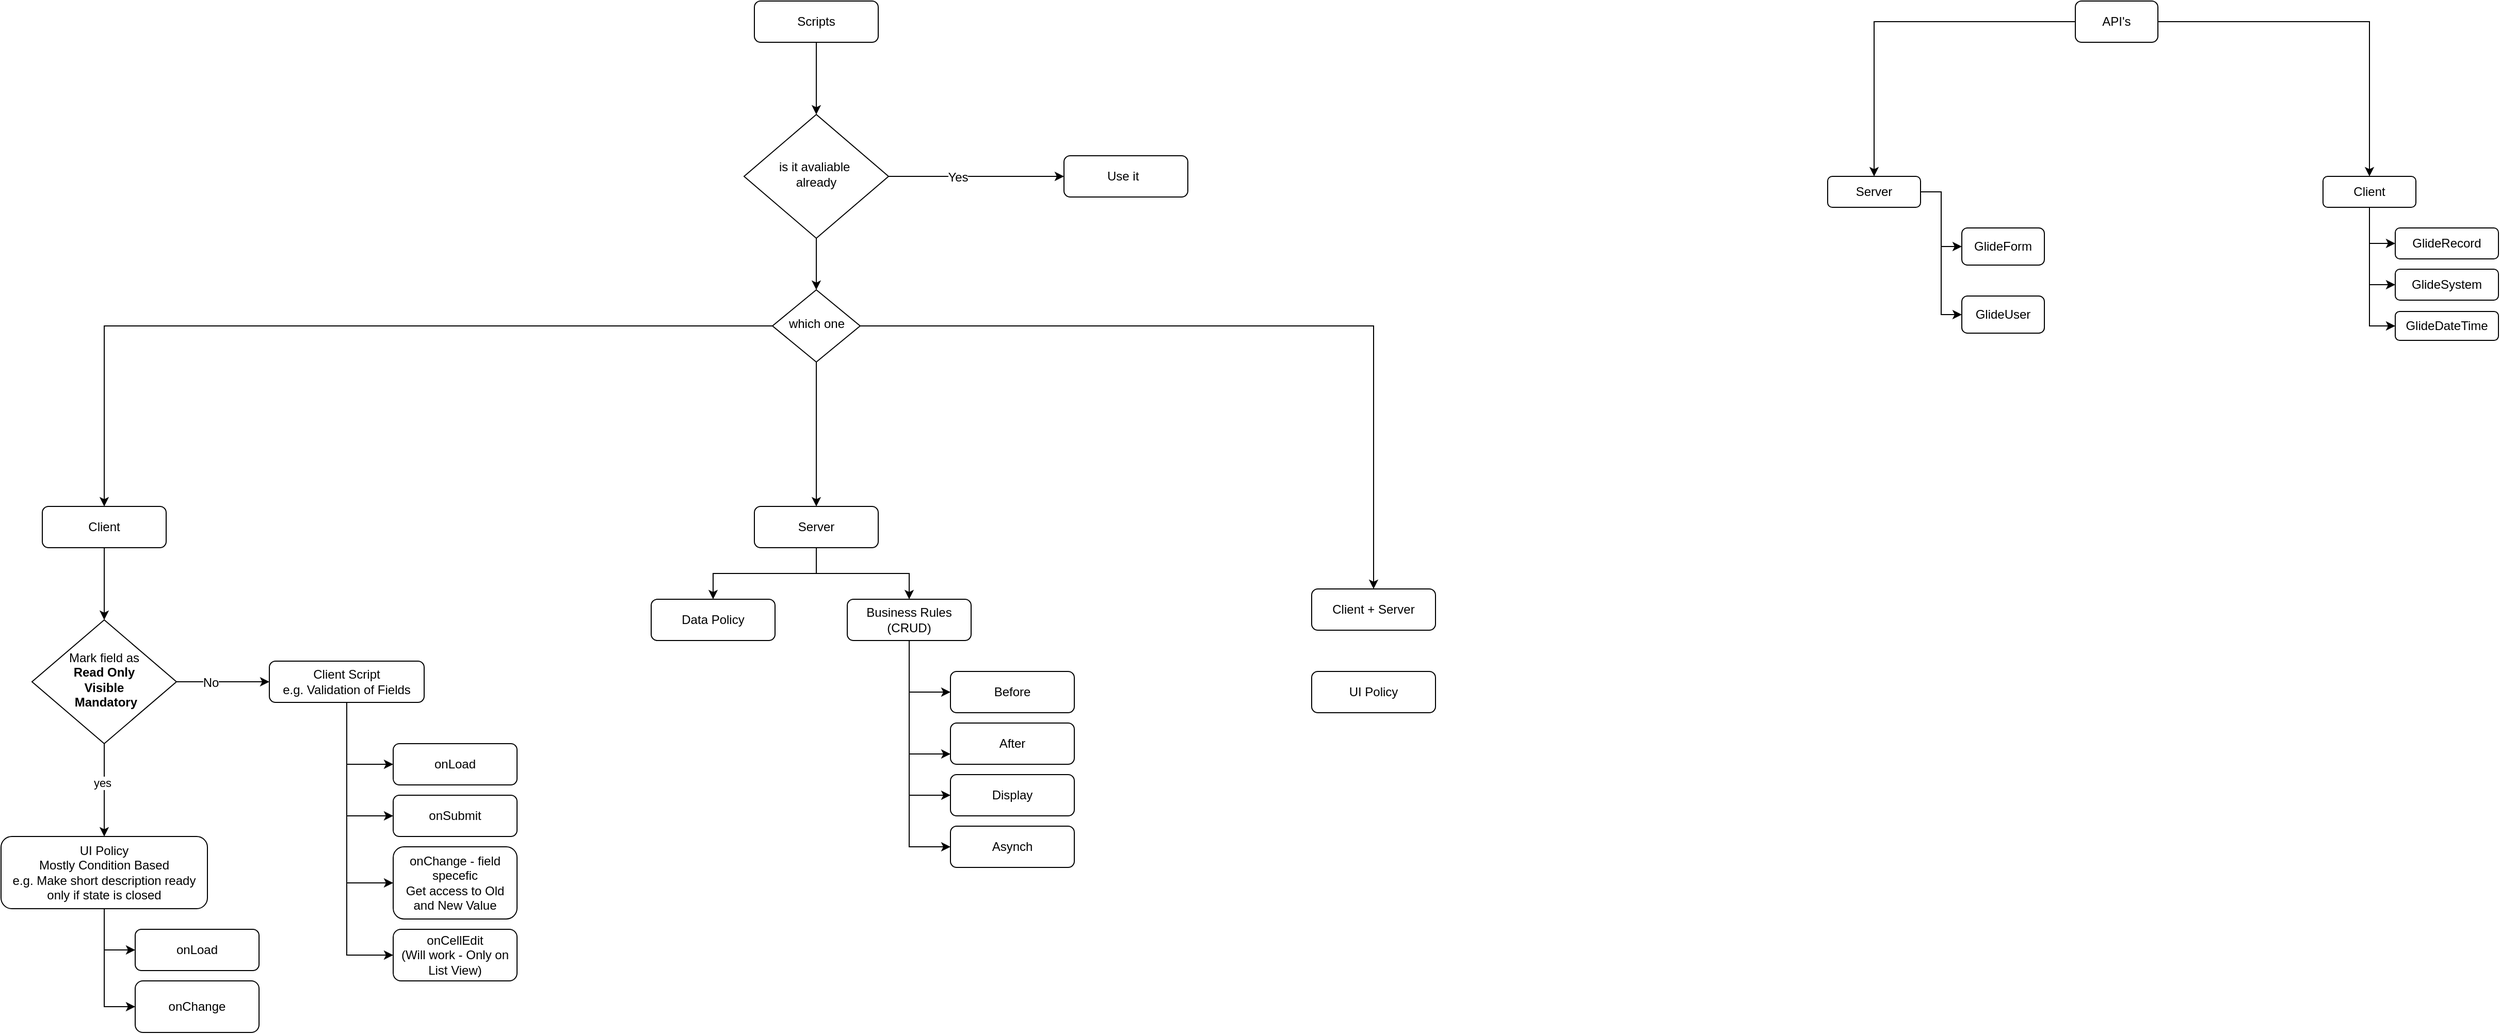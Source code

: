 <mxfile version="14.8.6" type="github">
  <diagram id="C5RBs43oDa-KdzZeNtuy" name="Page-1">
    <mxGraphModel dx="2997" dy="2835" grid="1" gridSize="10" guides="1" tooltips="1" connect="1" arrows="1" fold="1" page="1" pageScale="1" pageWidth="827" pageHeight="1169" math="0" shadow="0">
      <root>
        <mxCell id="WIyWlLk6GJQsqaUBKTNV-0" />
        <mxCell id="WIyWlLk6GJQsqaUBKTNV-1" parent="WIyWlLk6GJQsqaUBKTNV-0" />
        <mxCell id="L8qGTq4r2M4f-Qta4Gik-13" style="edgeStyle=orthogonalEdgeStyle;rounded=0;orthogonalLoop=1;jettySize=auto;html=1;entryX=0.5;entryY=0;entryDx=0;entryDy=0;" edge="1" parent="WIyWlLk6GJQsqaUBKTNV-1" source="L8qGTq4r2M4f-Qta4Gik-1" target="L8qGTq4r2M4f-Qta4Gik-4">
          <mxGeometry relative="1" as="geometry" />
        </mxCell>
        <mxCell id="L8qGTq4r2M4f-Qta4Gik-14" style="edgeStyle=orthogonalEdgeStyle;rounded=0;orthogonalLoop=1;jettySize=auto;html=1;entryX=0.5;entryY=0;entryDx=0;entryDy=0;" edge="1" parent="WIyWlLk6GJQsqaUBKTNV-1" source="L8qGTq4r2M4f-Qta4Gik-1" target="L8qGTq4r2M4f-Qta4Gik-2">
          <mxGeometry relative="1" as="geometry" />
        </mxCell>
        <mxCell id="L8qGTq4r2M4f-Qta4Gik-1" value="Server" style="rounded=1;whiteSpace=wrap;html=1;fontSize=12;glass=0;strokeWidth=1;shadow=0;" vertex="1" parent="WIyWlLk6GJQsqaUBKTNV-1">
          <mxGeometry x="780" y="-160" width="120" height="40" as="geometry" />
        </mxCell>
        <mxCell id="L8qGTq4r2M4f-Qta4Gik-2" value="Data Policy" style="rounded=1;whiteSpace=wrap;html=1;fontSize=12;glass=0;strokeWidth=1;shadow=0;" vertex="1" parent="WIyWlLk6GJQsqaUBKTNV-1">
          <mxGeometry x="680" y="-70" width="120" height="40" as="geometry" />
        </mxCell>
        <mxCell id="L8qGTq4r2M4f-Qta4Gik-3" value="After" style="rounded=1;whiteSpace=wrap;html=1;fontSize=12;glass=0;strokeWidth=1;shadow=0;" vertex="1" parent="WIyWlLk6GJQsqaUBKTNV-1">
          <mxGeometry x="970" y="50" width="120" height="40" as="geometry" />
        </mxCell>
        <mxCell id="L8qGTq4r2M4f-Qta4Gik-9" style="edgeStyle=orthogonalEdgeStyle;rounded=0;orthogonalLoop=1;jettySize=auto;html=1;entryX=0;entryY=0.5;entryDx=0;entryDy=0;" edge="1" parent="WIyWlLk6GJQsqaUBKTNV-1" source="L8qGTq4r2M4f-Qta4Gik-4" target="L8qGTq4r2M4f-Qta4Gik-5">
          <mxGeometry relative="1" as="geometry" />
        </mxCell>
        <mxCell id="L8qGTq4r2M4f-Qta4Gik-10" style="edgeStyle=orthogonalEdgeStyle;rounded=0;orthogonalLoop=1;jettySize=auto;html=1;entryX=0;entryY=0.75;entryDx=0;entryDy=0;" edge="1" parent="WIyWlLk6GJQsqaUBKTNV-1" source="L8qGTq4r2M4f-Qta4Gik-4" target="L8qGTq4r2M4f-Qta4Gik-3">
          <mxGeometry relative="1" as="geometry" />
        </mxCell>
        <mxCell id="L8qGTq4r2M4f-Qta4Gik-11" style="edgeStyle=orthogonalEdgeStyle;rounded=0;orthogonalLoop=1;jettySize=auto;html=1;entryX=0;entryY=0.5;entryDx=0;entryDy=0;" edge="1" parent="WIyWlLk6GJQsqaUBKTNV-1" source="L8qGTq4r2M4f-Qta4Gik-4" target="L8qGTq4r2M4f-Qta4Gik-7">
          <mxGeometry relative="1" as="geometry" />
        </mxCell>
        <mxCell id="L8qGTq4r2M4f-Qta4Gik-12" style="edgeStyle=orthogonalEdgeStyle;rounded=0;orthogonalLoop=1;jettySize=auto;html=1;entryX=0;entryY=0.5;entryDx=0;entryDy=0;" edge="1" parent="WIyWlLk6GJQsqaUBKTNV-1" source="L8qGTq4r2M4f-Qta4Gik-4" target="L8qGTq4r2M4f-Qta4Gik-6">
          <mxGeometry relative="1" as="geometry" />
        </mxCell>
        <mxCell id="L8qGTq4r2M4f-Qta4Gik-4" value="Business Rules&lt;br&gt;(CRUD)" style="rounded=1;whiteSpace=wrap;html=1;fontSize=12;glass=0;strokeWidth=1;shadow=0;" vertex="1" parent="WIyWlLk6GJQsqaUBKTNV-1">
          <mxGeometry x="870" y="-70" width="120" height="40" as="geometry" />
        </mxCell>
        <mxCell id="L8qGTq4r2M4f-Qta4Gik-5" value="Before" style="rounded=1;whiteSpace=wrap;html=1;fontSize=12;glass=0;strokeWidth=1;shadow=0;" vertex="1" parent="WIyWlLk6GJQsqaUBKTNV-1">
          <mxGeometry x="970" width="120" height="40" as="geometry" />
        </mxCell>
        <mxCell id="L8qGTq4r2M4f-Qta4Gik-6" value="Asynch" style="rounded=1;whiteSpace=wrap;html=1;fontSize=12;glass=0;strokeWidth=1;shadow=0;" vertex="1" parent="WIyWlLk6GJQsqaUBKTNV-1">
          <mxGeometry x="970" y="150" width="120" height="40" as="geometry" />
        </mxCell>
        <mxCell id="L8qGTq4r2M4f-Qta4Gik-7" value="Display" style="rounded=1;whiteSpace=wrap;html=1;fontSize=12;glass=0;strokeWidth=1;shadow=0;" vertex="1" parent="WIyWlLk6GJQsqaUBKTNV-1">
          <mxGeometry x="970" y="100" width="120" height="40" as="geometry" />
        </mxCell>
        <mxCell id="L8qGTq4r2M4f-Qta4Gik-33" style="edgeStyle=orthogonalEdgeStyle;rounded=0;orthogonalLoop=1;jettySize=auto;html=1;entryX=0.5;entryY=0;entryDx=0;entryDy=0;" edge="1" parent="WIyWlLk6GJQsqaUBKTNV-1" source="L8qGTq4r2M4f-Qta4Gik-17" target="L8qGTq4r2M4f-Qta4Gik-32">
          <mxGeometry relative="1" as="geometry" />
        </mxCell>
        <mxCell id="L8qGTq4r2M4f-Qta4Gik-17" value="Client" style="rounded=1;whiteSpace=wrap;html=1;fontSize=12;glass=0;strokeWidth=1;shadow=0;" vertex="1" parent="WIyWlLk6GJQsqaUBKTNV-1">
          <mxGeometry x="90" y="-160" width="120" height="40" as="geometry" />
        </mxCell>
        <mxCell id="L8qGTq4r2M4f-Qta4Gik-65" style="edgeStyle=orthogonalEdgeStyle;rounded=0;orthogonalLoop=1;jettySize=auto;html=1;entryX=0;entryY=0.5;entryDx=0;entryDy=0;fontSize=12;" edge="1" parent="WIyWlLk6GJQsqaUBKTNV-1" source="L8qGTq4r2M4f-Qta4Gik-18" target="L8qGTq4r2M4f-Qta4Gik-63">
          <mxGeometry relative="1" as="geometry" />
        </mxCell>
        <mxCell id="L8qGTq4r2M4f-Qta4Gik-66" style="edgeStyle=orthogonalEdgeStyle;rounded=0;orthogonalLoop=1;jettySize=auto;html=1;entryX=0;entryY=0.5;entryDx=0;entryDy=0;fontSize=12;" edge="1" parent="WIyWlLk6GJQsqaUBKTNV-1" source="L8qGTq4r2M4f-Qta4Gik-18" target="L8qGTq4r2M4f-Qta4Gik-64">
          <mxGeometry relative="1" as="geometry" />
        </mxCell>
        <mxCell id="L8qGTq4r2M4f-Qta4Gik-18" value="UI Policy&lt;br&gt;Mostly Condition Based&lt;br&gt;e.g. Make short description ready only if state is closed" style="rounded=1;whiteSpace=wrap;html=1;fontSize=12;glass=0;strokeWidth=1;shadow=0;" vertex="1" parent="WIyWlLk6GJQsqaUBKTNV-1">
          <mxGeometry x="50" y="160" width="200" height="70" as="geometry" />
        </mxCell>
        <mxCell id="L8qGTq4r2M4f-Qta4Gik-58" style="edgeStyle=orthogonalEdgeStyle;rounded=0;orthogonalLoop=1;jettySize=auto;html=1;entryX=0;entryY=0.5;entryDx=0;entryDy=0;fontSize=12;" edge="1" parent="WIyWlLk6GJQsqaUBKTNV-1" source="L8qGTq4r2M4f-Qta4Gik-24" target="L8qGTq4r2M4f-Qta4Gik-55">
          <mxGeometry relative="1" as="geometry" />
        </mxCell>
        <mxCell id="L8qGTq4r2M4f-Qta4Gik-59" style="edgeStyle=orthogonalEdgeStyle;rounded=0;orthogonalLoop=1;jettySize=auto;html=1;entryX=0;entryY=0.5;entryDx=0;entryDy=0;fontSize=12;" edge="1" parent="WIyWlLk6GJQsqaUBKTNV-1" source="L8qGTq4r2M4f-Qta4Gik-24" target="L8qGTq4r2M4f-Qta4Gik-54">
          <mxGeometry relative="1" as="geometry" />
        </mxCell>
        <mxCell id="L8qGTq4r2M4f-Qta4Gik-60" style="edgeStyle=orthogonalEdgeStyle;rounded=0;orthogonalLoop=1;jettySize=auto;html=1;entryX=0;entryY=0.5;entryDx=0;entryDy=0;fontSize=12;" edge="1" parent="WIyWlLk6GJQsqaUBKTNV-1" source="L8qGTq4r2M4f-Qta4Gik-24" target="L8qGTq4r2M4f-Qta4Gik-57">
          <mxGeometry relative="1" as="geometry" />
        </mxCell>
        <mxCell id="L8qGTq4r2M4f-Qta4Gik-61" style="edgeStyle=orthogonalEdgeStyle;rounded=0;orthogonalLoop=1;jettySize=auto;html=1;entryX=0;entryY=0.5;entryDx=0;entryDy=0;fontSize=12;" edge="1" parent="WIyWlLk6GJQsqaUBKTNV-1" source="L8qGTq4r2M4f-Qta4Gik-24" target="L8qGTq4r2M4f-Qta4Gik-56">
          <mxGeometry relative="1" as="geometry" />
        </mxCell>
        <mxCell id="L8qGTq4r2M4f-Qta4Gik-24" value="Client Script&lt;br&gt;e.g. Validation of Fields" style="rounded=1;whiteSpace=wrap;html=1;fontSize=12;glass=0;strokeWidth=1;shadow=0;" vertex="1" parent="WIyWlLk6GJQsqaUBKTNV-1">
          <mxGeometry x="310" y="-10" width="150" height="40" as="geometry" />
        </mxCell>
        <mxCell id="L8qGTq4r2M4f-Qta4Gik-28" value="Client + Server" style="rounded=1;whiteSpace=wrap;html=1;fontSize=12;glass=0;strokeWidth=1;shadow=0;" vertex="1" parent="WIyWlLk6GJQsqaUBKTNV-1">
          <mxGeometry x="1320" y="-80" width="120" height="40" as="geometry" />
        </mxCell>
        <mxCell id="L8qGTq4r2M4f-Qta4Gik-29" value="UI Policy" style="rounded=1;whiteSpace=wrap;html=1;fontSize=12;glass=0;strokeWidth=1;shadow=0;" vertex="1" parent="WIyWlLk6GJQsqaUBKTNV-1">
          <mxGeometry x="1320" width="120" height="40" as="geometry" />
        </mxCell>
        <mxCell id="L8qGTq4r2M4f-Qta4Gik-50" style="edgeStyle=orthogonalEdgeStyle;rounded=0;orthogonalLoop=1;jettySize=auto;html=1;entryX=0.5;entryY=0;entryDx=0;entryDy=0;fontSize=12;" edge="1" parent="WIyWlLk6GJQsqaUBKTNV-1" source="L8qGTq4r2M4f-Qta4Gik-30" target="L8qGTq4r2M4f-Qta4Gik-43">
          <mxGeometry relative="1" as="geometry" />
        </mxCell>
        <mxCell id="L8qGTq4r2M4f-Qta4Gik-30" value="Scripts" style="rounded=1;whiteSpace=wrap;html=1;fontSize=12;glass=0;strokeWidth=1;shadow=0;" vertex="1" parent="WIyWlLk6GJQsqaUBKTNV-1">
          <mxGeometry x="780" y="-650" width="120" height="40" as="geometry" />
        </mxCell>
        <mxCell id="L8qGTq4r2M4f-Qta4Gik-34" style="edgeStyle=orthogonalEdgeStyle;rounded=0;orthogonalLoop=1;jettySize=auto;html=1;" edge="1" parent="WIyWlLk6GJQsqaUBKTNV-1" source="L8qGTq4r2M4f-Qta4Gik-32" target="L8qGTq4r2M4f-Qta4Gik-18">
          <mxGeometry relative="1" as="geometry" />
        </mxCell>
        <mxCell id="L8qGTq4r2M4f-Qta4Gik-35" value="yes" style="edgeLabel;html=1;align=center;verticalAlign=middle;resizable=0;points=[];" vertex="1" connectable="0" parent="L8qGTq4r2M4f-Qta4Gik-34">
          <mxGeometry x="-0.165" y="-2" relative="1" as="geometry">
            <mxPoint as="offset" />
          </mxGeometry>
        </mxCell>
        <mxCell id="L8qGTq4r2M4f-Qta4Gik-39" style="edgeStyle=orthogonalEdgeStyle;rounded=0;orthogonalLoop=1;jettySize=auto;html=1;entryX=0;entryY=0.5;entryDx=0;entryDy=0;fontSize=12;" edge="1" parent="WIyWlLk6GJQsqaUBKTNV-1" source="L8qGTq4r2M4f-Qta4Gik-32" target="L8qGTq4r2M4f-Qta4Gik-24">
          <mxGeometry relative="1" as="geometry" />
        </mxCell>
        <mxCell id="L8qGTq4r2M4f-Qta4Gik-41" value="No" style="edgeLabel;html=1;align=center;verticalAlign=middle;resizable=0;points=[];fontSize=12;" vertex="1" connectable="0" parent="L8qGTq4r2M4f-Qta4Gik-39">
          <mxGeometry x="-0.278" y="-1" relative="1" as="geometry">
            <mxPoint as="offset" />
          </mxGeometry>
        </mxCell>
        <mxCell id="L8qGTq4r2M4f-Qta4Gik-32" value="Mark field as&lt;br style=&quot;font-size: 12px&quot;&gt;&lt;b&gt;Read Only&lt;br style=&quot;font-size: 12px&quot;&gt;Visible&lt;br style=&quot;font-size: 12px&quot;&gt;&amp;nbsp;Mandatory&lt;/b&gt;" style="rhombus;whiteSpace=wrap;html=1;shadow=0;fontFamily=Helvetica;fontSize=12;align=center;strokeWidth=1;spacing=6;spacingTop=-4;sketch=0;" vertex="1" parent="WIyWlLk6GJQsqaUBKTNV-1">
          <mxGeometry x="80" y="-50" width="140" height="120" as="geometry" />
        </mxCell>
        <mxCell id="L8qGTq4r2M4f-Qta4Gik-45" style="edgeStyle=orthogonalEdgeStyle;rounded=0;orthogonalLoop=1;jettySize=auto;html=1;entryX=0;entryY=0.5;entryDx=0;entryDy=0;fontSize=12;" edge="1" parent="WIyWlLk6GJQsqaUBKTNV-1" source="L8qGTq4r2M4f-Qta4Gik-43" target="L8qGTq4r2M4f-Qta4Gik-44">
          <mxGeometry relative="1" as="geometry" />
        </mxCell>
        <mxCell id="L8qGTq4r2M4f-Qta4Gik-46" value="Yes" style="edgeLabel;html=1;align=center;verticalAlign=middle;resizable=0;points=[];fontSize=12;" vertex="1" connectable="0" parent="L8qGTq4r2M4f-Qta4Gik-45">
          <mxGeometry x="-0.21" y="-1" relative="1" as="geometry">
            <mxPoint as="offset" />
          </mxGeometry>
        </mxCell>
        <mxCell id="L8qGTq4r2M4f-Qta4Gik-49" style="edgeStyle=orthogonalEdgeStyle;rounded=0;orthogonalLoop=1;jettySize=auto;html=1;entryX=0;entryY=0.5;entryDx=0;entryDy=0;fontSize=12;" edge="1" parent="WIyWlLk6GJQsqaUBKTNV-1" source="L8qGTq4r2M4f-Qta4Gik-43" target="L8qGTq4r2M4f-Qta4Gik-48">
          <mxGeometry relative="1" as="geometry" />
        </mxCell>
        <mxCell id="L8qGTq4r2M4f-Qta4Gik-43" value="is it avaliable&amp;nbsp;&lt;br&gt;already" style="rhombus;whiteSpace=wrap;html=1;shadow=0;fontFamily=Helvetica;fontSize=12;align=center;strokeWidth=1;spacing=6;spacingTop=-4;sketch=0;" vertex="1" parent="WIyWlLk6GJQsqaUBKTNV-1">
          <mxGeometry x="770" y="-540" width="140" height="120" as="geometry" />
        </mxCell>
        <mxCell id="L8qGTq4r2M4f-Qta4Gik-44" value="&lt;blockquote style=&quot;margin: 0 0 0 40px ; border: none ; padding: 0px&quot;&gt;Use it&lt;/blockquote&gt;" style="rounded=1;whiteSpace=wrap;html=1;fontSize=12;glass=0;strokeWidth=1;shadow=0;align=left;" vertex="1" parent="WIyWlLk6GJQsqaUBKTNV-1">
          <mxGeometry x="1080" y="-500" width="120" height="40" as="geometry" />
        </mxCell>
        <mxCell id="L8qGTq4r2M4f-Qta4Gik-51" style="edgeStyle=orthogonalEdgeStyle;rounded=0;orthogonalLoop=1;jettySize=auto;html=1;entryX=0.5;entryY=0;entryDx=0;entryDy=0;fontSize=12;" edge="1" parent="WIyWlLk6GJQsqaUBKTNV-1" source="L8qGTq4r2M4f-Qta4Gik-48" target="L8qGTq4r2M4f-Qta4Gik-17">
          <mxGeometry relative="1" as="geometry" />
        </mxCell>
        <mxCell id="L8qGTq4r2M4f-Qta4Gik-52" style="edgeStyle=orthogonalEdgeStyle;rounded=0;orthogonalLoop=1;jettySize=auto;html=1;fontSize=12;" edge="1" parent="WIyWlLk6GJQsqaUBKTNV-1" source="L8qGTq4r2M4f-Qta4Gik-48" target="L8qGTq4r2M4f-Qta4Gik-1">
          <mxGeometry relative="1" as="geometry" />
        </mxCell>
        <mxCell id="L8qGTq4r2M4f-Qta4Gik-53" style="edgeStyle=orthogonalEdgeStyle;rounded=0;orthogonalLoop=1;jettySize=auto;html=1;entryX=0.5;entryY=0;entryDx=0;entryDy=0;fontSize=12;" edge="1" parent="WIyWlLk6GJQsqaUBKTNV-1" source="L8qGTq4r2M4f-Qta4Gik-48" target="L8qGTq4r2M4f-Qta4Gik-28">
          <mxGeometry relative="1" as="geometry" />
        </mxCell>
        <mxCell id="L8qGTq4r2M4f-Qta4Gik-48" value="which one" style="rhombus;whiteSpace=wrap;html=1;shadow=0;fontFamily=Helvetica;fontSize=12;align=center;strokeWidth=1;spacing=6;spacingTop=-4;sketch=0;direction=south;" vertex="1" parent="WIyWlLk6GJQsqaUBKTNV-1">
          <mxGeometry x="797.5" y="-370" width="85" height="70" as="geometry" />
        </mxCell>
        <mxCell id="L8qGTq4r2M4f-Qta4Gik-54" value="onSubmit" style="rounded=1;whiteSpace=wrap;html=1;fontSize=12;glass=0;strokeWidth=1;shadow=0;" vertex="1" parent="WIyWlLk6GJQsqaUBKTNV-1">
          <mxGeometry x="430" y="120" width="120" height="40" as="geometry" />
        </mxCell>
        <mxCell id="L8qGTq4r2M4f-Qta4Gik-55" value="onLoad" style="rounded=1;whiteSpace=wrap;html=1;fontSize=12;glass=0;strokeWidth=1;shadow=0;" vertex="1" parent="WIyWlLk6GJQsqaUBKTNV-1">
          <mxGeometry x="430" y="70" width="120" height="40" as="geometry" />
        </mxCell>
        <mxCell id="L8qGTq4r2M4f-Qta4Gik-56" value="onCellEdit&lt;br&gt;(Will work - Only on List View)" style="rounded=1;whiteSpace=wrap;html=1;fontSize=12;glass=0;strokeWidth=1;shadow=0;" vertex="1" parent="WIyWlLk6GJQsqaUBKTNV-1">
          <mxGeometry x="430" y="250" width="120" height="50" as="geometry" />
        </mxCell>
        <mxCell id="L8qGTq4r2M4f-Qta4Gik-57" value="onChange - field specefic&lt;br&gt;Get access to Old and New Value" style="rounded=1;whiteSpace=wrap;html=1;fontSize=12;glass=0;strokeWidth=1;shadow=0;" vertex="1" parent="WIyWlLk6GJQsqaUBKTNV-1">
          <mxGeometry x="430" y="170" width="120" height="70" as="geometry" />
        </mxCell>
        <mxCell id="L8qGTq4r2M4f-Qta4Gik-63" value="onLoad" style="rounded=1;whiteSpace=wrap;html=1;fontSize=12;glass=0;strokeWidth=1;shadow=0;" vertex="1" parent="WIyWlLk6GJQsqaUBKTNV-1">
          <mxGeometry x="180" y="250" width="120" height="40" as="geometry" />
        </mxCell>
        <mxCell id="L8qGTq4r2M4f-Qta4Gik-64" value="onChange" style="rounded=1;whiteSpace=wrap;html=1;fontSize=12;glass=0;strokeWidth=1;shadow=0;" vertex="1" parent="WIyWlLk6GJQsqaUBKTNV-1">
          <mxGeometry x="180" y="300" width="120" height="50" as="geometry" />
        </mxCell>
        <mxCell id="L8qGTq4r2M4f-Qta4Gik-81" style="edgeStyle=orthogonalEdgeStyle;rounded=0;orthogonalLoop=1;jettySize=auto;html=1;entryX=0.5;entryY=0;entryDx=0;entryDy=0;fontSize=12;" edge="1" parent="WIyWlLk6GJQsqaUBKTNV-1" source="L8qGTq4r2M4f-Qta4Gik-67" target="L8qGTq4r2M4f-Qta4Gik-68">
          <mxGeometry relative="1" as="geometry" />
        </mxCell>
        <mxCell id="L8qGTq4r2M4f-Qta4Gik-83" style="edgeStyle=orthogonalEdgeStyle;rounded=0;orthogonalLoop=1;jettySize=auto;html=1;entryX=0.5;entryY=0;entryDx=0;entryDy=0;fontSize=12;" edge="1" parent="WIyWlLk6GJQsqaUBKTNV-1" source="L8qGTq4r2M4f-Qta4Gik-67" target="L8qGTq4r2M4f-Qta4Gik-69">
          <mxGeometry relative="1" as="geometry" />
        </mxCell>
        <mxCell id="L8qGTq4r2M4f-Qta4Gik-67" value="API&#39;s" style="rounded=1;whiteSpace=wrap;html=1;sketch=0;fontSize=12;align=center;" vertex="1" parent="WIyWlLk6GJQsqaUBKTNV-1">
          <mxGeometry x="2060" y="-650" width="80" height="40" as="geometry" />
        </mxCell>
        <mxCell id="L8qGTq4r2M4f-Qta4Gik-77" style="edgeStyle=orthogonalEdgeStyle;rounded=0;orthogonalLoop=1;jettySize=auto;html=1;entryX=0;entryY=0.5;entryDx=0;entryDy=0;fontSize=12;" edge="1" parent="WIyWlLk6GJQsqaUBKTNV-1" source="L8qGTq4r2M4f-Qta4Gik-68" target="L8qGTq4r2M4f-Qta4Gik-72">
          <mxGeometry relative="1" as="geometry" />
        </mxCell>
        <mxCell id="L8qGTq4r2M4f-Qta4Gik-78" style="edgeStyle=orthogonalEdgeStyle;rounded=0;orthogonalLoop=1;jettySize=auto;html=1;entryX=0;entryY=0.5;entryDx=0;entryDy=0;fontSize=12;" edge="1" parent="WIyWlLk6GJQsqaUBKTNV-1" source="L8qGTq4r2M4f-Qta4Gik-68" target="L8qGTq4r2M4f-Qta4Gik-73">
          <mxGeometry relative="1" as="geometry" />
        </mxCell>
        <mxCell id="L8qGTq4r2M4f-Qta4Gik-84" style="edgeStyle=orthogonalEdgeStyle;rounded=0;orthogonalLoop=1;jettySize=auto;html=1;entryX=0;entryY=0.5;entryDx=0;entryDy=0;fontSize=12;" edge="1" parent="WIyWlLk6GJQsqaUBKTNV-1" source="L8qGTq4r2M4f-Qta4Gik-68" target="L8qGTq4r2M4f-Qta4Gik-74">
          <mxGeometry relative="1" as="geometry" />
        </mxCell>
        <mxCell id="L8qGTq4r2M4f-Qta4Gik-68" value="Client" style="rounded=1;whiteSpace=wrap;html=1;sketch=0;fontSize=12;align=center;" vertex="1" parent="WIyWlLk6GJQsqaUBKTNV-1">
          <mxGeometry x="2300" y="-480" width="90" height="30" as="geometry" />
        </mxCell>
        <mxCell id="L8qGTq4r2M4f-Qta4Gik-75" style="edgeStyle=orthogonalEdgeStyle;rounded=0;orthogonalLoop=1;jettySize=auto;html=1;entryX=0;entryY=0.5;entryDx=0;entryDy=0;fontSize=12;" edge="1" parent="WIyWlLk6GJQsqaUBKTNV-1" source="L8qGTq4r2M4f-Qta4Gik-69" target="L8qGTq4r2M4f-Qta4Gik-70">
          <mxGeometry relative="1" as="geometry" />
        </mxCell>
        <mxCell id="L8qGTq4r2M4f-Qta4Gik-76" style="edgeStyle=orthogonalEdgeStyle;rounded=0;orthogonalLoop=1;jettySize=auto;html=1;entryX=0;entryY=0.5;entryDx=0;entryDy=0;fontSize=12;" edge="1" parent="WIyWlLk6GJQsqaUBKTNV-1" source="L8qGTq4r2M4f-Qta4Gik-69" target="L8qGTq4r2M4f-Qta4Gik-71">
          <mxGeometry relative="1" as="geometry" />
        </mxCell>
        <mxCell id="L8qGTq4r2M4f-Qta4Gik-69" value="Server" style="rounded=1;whiteSpace=wrap;html=1;sketch=0;fontSize=12;align=center;" vertex="1" parent="WIyWlLk6GJQsqaUBKTNV-1">
          <mxGeometry x="1820" y="-480" width="90" height="30" as="geometry" />
        </mxCell>
        <mxCell id="L8qGTq4r2M4f-Qta4Gik-70" value="GlideForm" style="rounded=1;whiteSpace=wrap;html=1;sketch=0;fontSize=12;align=center;" vertex="1" parent="WIyWlLk6GJQsqaUBKTNV-1">
          <mxGeometry x="1950" y="-430" width="80" height="36" as="geometry" />
        </mxCell>
        <mxCell id="L8qGTq4r2M4f-Qta4Gik-71" value="GlideUser" style="rounded=1;whiteSpace=wrap;html=1;sketch=0;fontSize=12;align=center;" vertex="1" parent="WIyWlLk6GJQsqaUBKTNV-1">
          <mxGeometry x="1950" y="-364" width="80" height="36" as="geometry" />
        </mxCell>
        <mxCell id="L8qGTq4r2M4f-Qta4Gik-72" value="GlideRecord" style="rounded=1;whiteSpace=wrap;html=1;sketch=0;fontSize=12;align=center;" vertex="1" parent="WIyWlLk6GJQsqaUBKTNV-1">
          <mxGeometry x="2370" y="-430" width="100" height="30" as="geometry" />
        </mxCell>
        <mxCell id="L8qGTq4r2M4f-Qta4Gik-73" value="GlideSystem" style="rounded=1;whiteSpace=wrap;html=1;sketch=0;fontSize=12;align=center;" vertex="1" parent="WIyWlLk6GJQsqaUBKTNV-1">
          <mxGeometry x="2370" y="-390" width="100" height="30" as="geometry" />
        </mxCell>
        <mxCell id="L8qGTq4r2M4f-Qta4Gik-74" value="GlideDateTime" style="rounded=1;whiteSpace=wrap;html=1;sketch=0;fontSize=12;align=center;" vertex="1" parent="WIyWlLk6GJQsqaUBKTNV-1">
          <mxGeometry x="2370" y="-349" width="100" height="28" as="geometry" />
        </mxCell>
      </root>
    </mxGraphModel>
  </diagram>
</mxfile>
